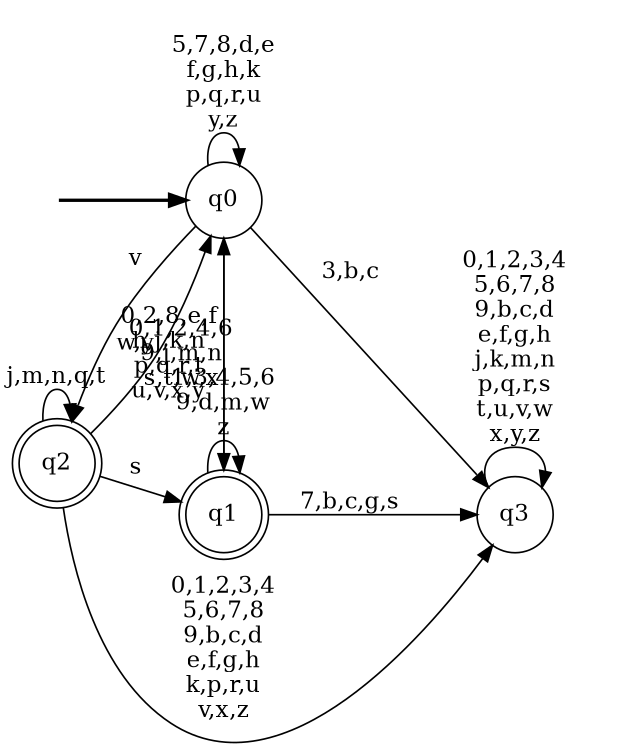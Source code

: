 digraph BlueStar {
__start0 [style = invis, shape = none, label = "", width = 0, height = 0];

rankdir=LR;
size="8,5";

s0 [style="filled", color="black", fillcolor="white" shape="circle", label="q0"];
s1 [style="rounded,filled", color="black", fillcolor="white" shape="doublecircle", label="q1"];
s2 [style="rounded,filled", color="black", fillcolor="white" shape="doublecircle", label="q2"];
s3 [style="filled", color="black", fillcolor="white" shape="circle", label="q3"];
subgraph cluster_main { 
	graph [pad=".75", ranksep="0.15", nodesep="0.15"];
	 style=invis; 
	__start0 -> s0 [penwidth=2];
}
s0 -> s0 [label="5,7,8,d,e\nf,g,h,k\np,q,r,u\ny,z"];
s0 -> s1 [label="0,1,2,4,6\n9,j,m,n\ns,t,w,x"];
s0 -> s2 [label="v"];
s0 -> s3 [label="3,b,c"];
s1 -> s0 [label="0,2,8,e,f\nh,j,k,n\np,q,r,t\nu,v,x,y"];
s1 -> s1 [label="1,3,4,5,6\n9,d,m,w\nz"];
s1 -> s3 [label="7,b,c,g,s"];
s2 -> s0 [label="w,y"];
s2 -> s1 [label="s"];
s2 -> s2 [label="j,m,n,q,t"];
s2 -> s3 [label="0,1,2,3,4\n5,6,7,8\n9,b,c,d\ne,f,g,h\nk,p,r,u\nv,x,z"];
s3 -> s3 [label="0,1,2,3,4\n5,6,7,8\n9,b,c,d\ne,f,g,h\nj,k,m,n\np,q,r,s\nt,u,v,w\nx,y,z"];

}